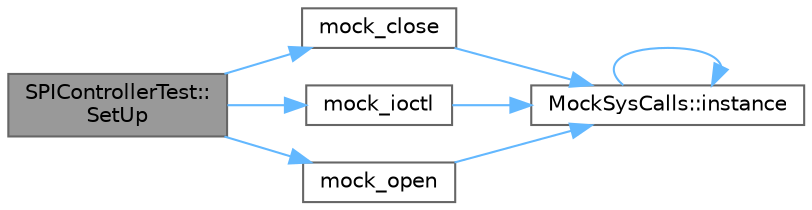 digraph "SPIControllerTest::SetUp"
{
 // LATEX_PDF_SIZE
  bgcolor="transparent";
  edge [fontname=Helvetica,fontsize=10,labelfontname=Helvetica,labelfontsize=10];
  node [fontname=Helvetica,fontsize=10,shape=box,height=0.2,width=0.4];
  rankdir="LR";
  Node1 [id="Node000001",label="SPIControllerTest::\lSetUp",height=0.2,width=0.4,color="gray40", fillcolor="grey60", style="filled", fontcolor="black",tooltip=" "];
  Node1 -> Node2 [id="edge1_Node000001_Node000002",color="steelblue1",style="solid",tooltip=" "];
  Node2 [id="Node000002",label="mock_close",height=0.2,width=0.4,color="grey40", fillcolor="white", style="filled",URL="$MockSysCalls_8hpp.html#a6763dfbeac67eadf78345b6b8d8170ad",tooltip=" "];
  Node2 -> Node3 [id="edge2_Node000002_Node000003",color="steelblue1",style="solid",tooltip=" "];
  Node3 [id="Node000003",label="MockSysCalls::instance",height=0.2,width=0.4,color="grey40", fillcolor="white", style="filled",URL="$classMockSysCalls.html#a8ac43bb616643db04ca635ae8fa3eb07",tooltip=" "];
  Node3 -> Node3 [id="edge3_Node000003_Node000003",color="steelblue1",style="solid",tooltip=" "];
  Node1 -> Node4 [id="edge4_Node000001_Node000004",color="steelblue1",style="solid",tooltip=" "];
  Node4 [id="Node000004",label="mock_ioctl",height=0.2,width=0.4,color="grey40", fillcolor="white", style="filled",URL="$MockSysCalls_8hpp.html#a547cebdcdfafe9cdea6aa85812569739",tooltip=" "];
  Node4 -> Node3 [id="edge5_Node000004_Node000003",color="steelblue1",style="solid",tooltip=" "];
  Node1 -> Node5 [id="edge6_Node000001_Node000005",color="steelblue1",style="solid",tooltip=" "];
  Node5 [id="Node000005",label="mock_open",height=0.2,width=0.4,color="grey40", fillcolor="white", style="filled",URL="$MockSysCalls_8hpp.html#aeb1b8a14acf38ef421993960b0f64ee8",tooltip=" "];
  Node5 -> Node3 [id="edge7_Node000005_Node000003",color="steelblue1",style="solid",tooltip=" "];
}
